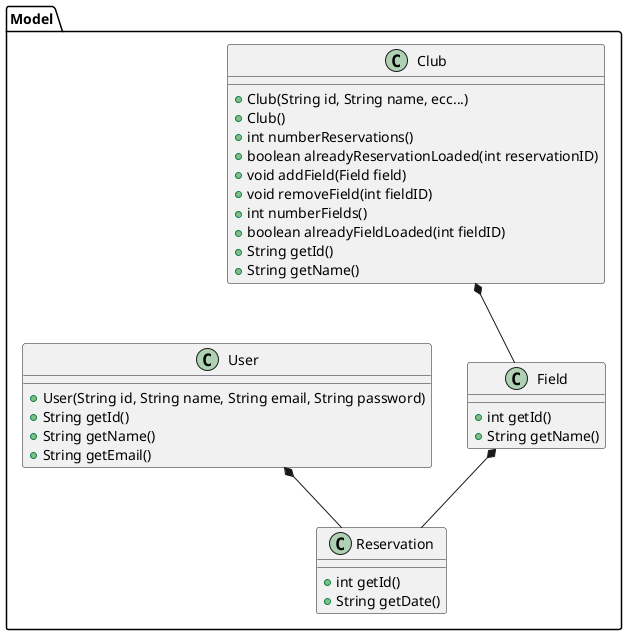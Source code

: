 @startuml
 package Model {
     class Club {

         + Club(String id, String name, ecc...)
         + Club()
         + int numberReservations()
         + boolean alreadyReservationLoaded(int reservationID)
         + void addField(Field field)
         + void removeField(int fieldID)
         + int numberFields()
         + boolean alreadyFieldLoaded(int fieldID)
         + String getId()
         + String getName()
     }

     class Field {

         + int getId()
         + String getName()
     }

     class Reservation {
         + int getId()
         + String getDate()
     }

     class User {

         + User(String id, String name, String email, String password)
         + String getId()
         + String getName()
         + String getEmail()
     }

     Club  *--  Field

     User  *--  Reservation

     Field  *--  Reservation

     }
 @enduml